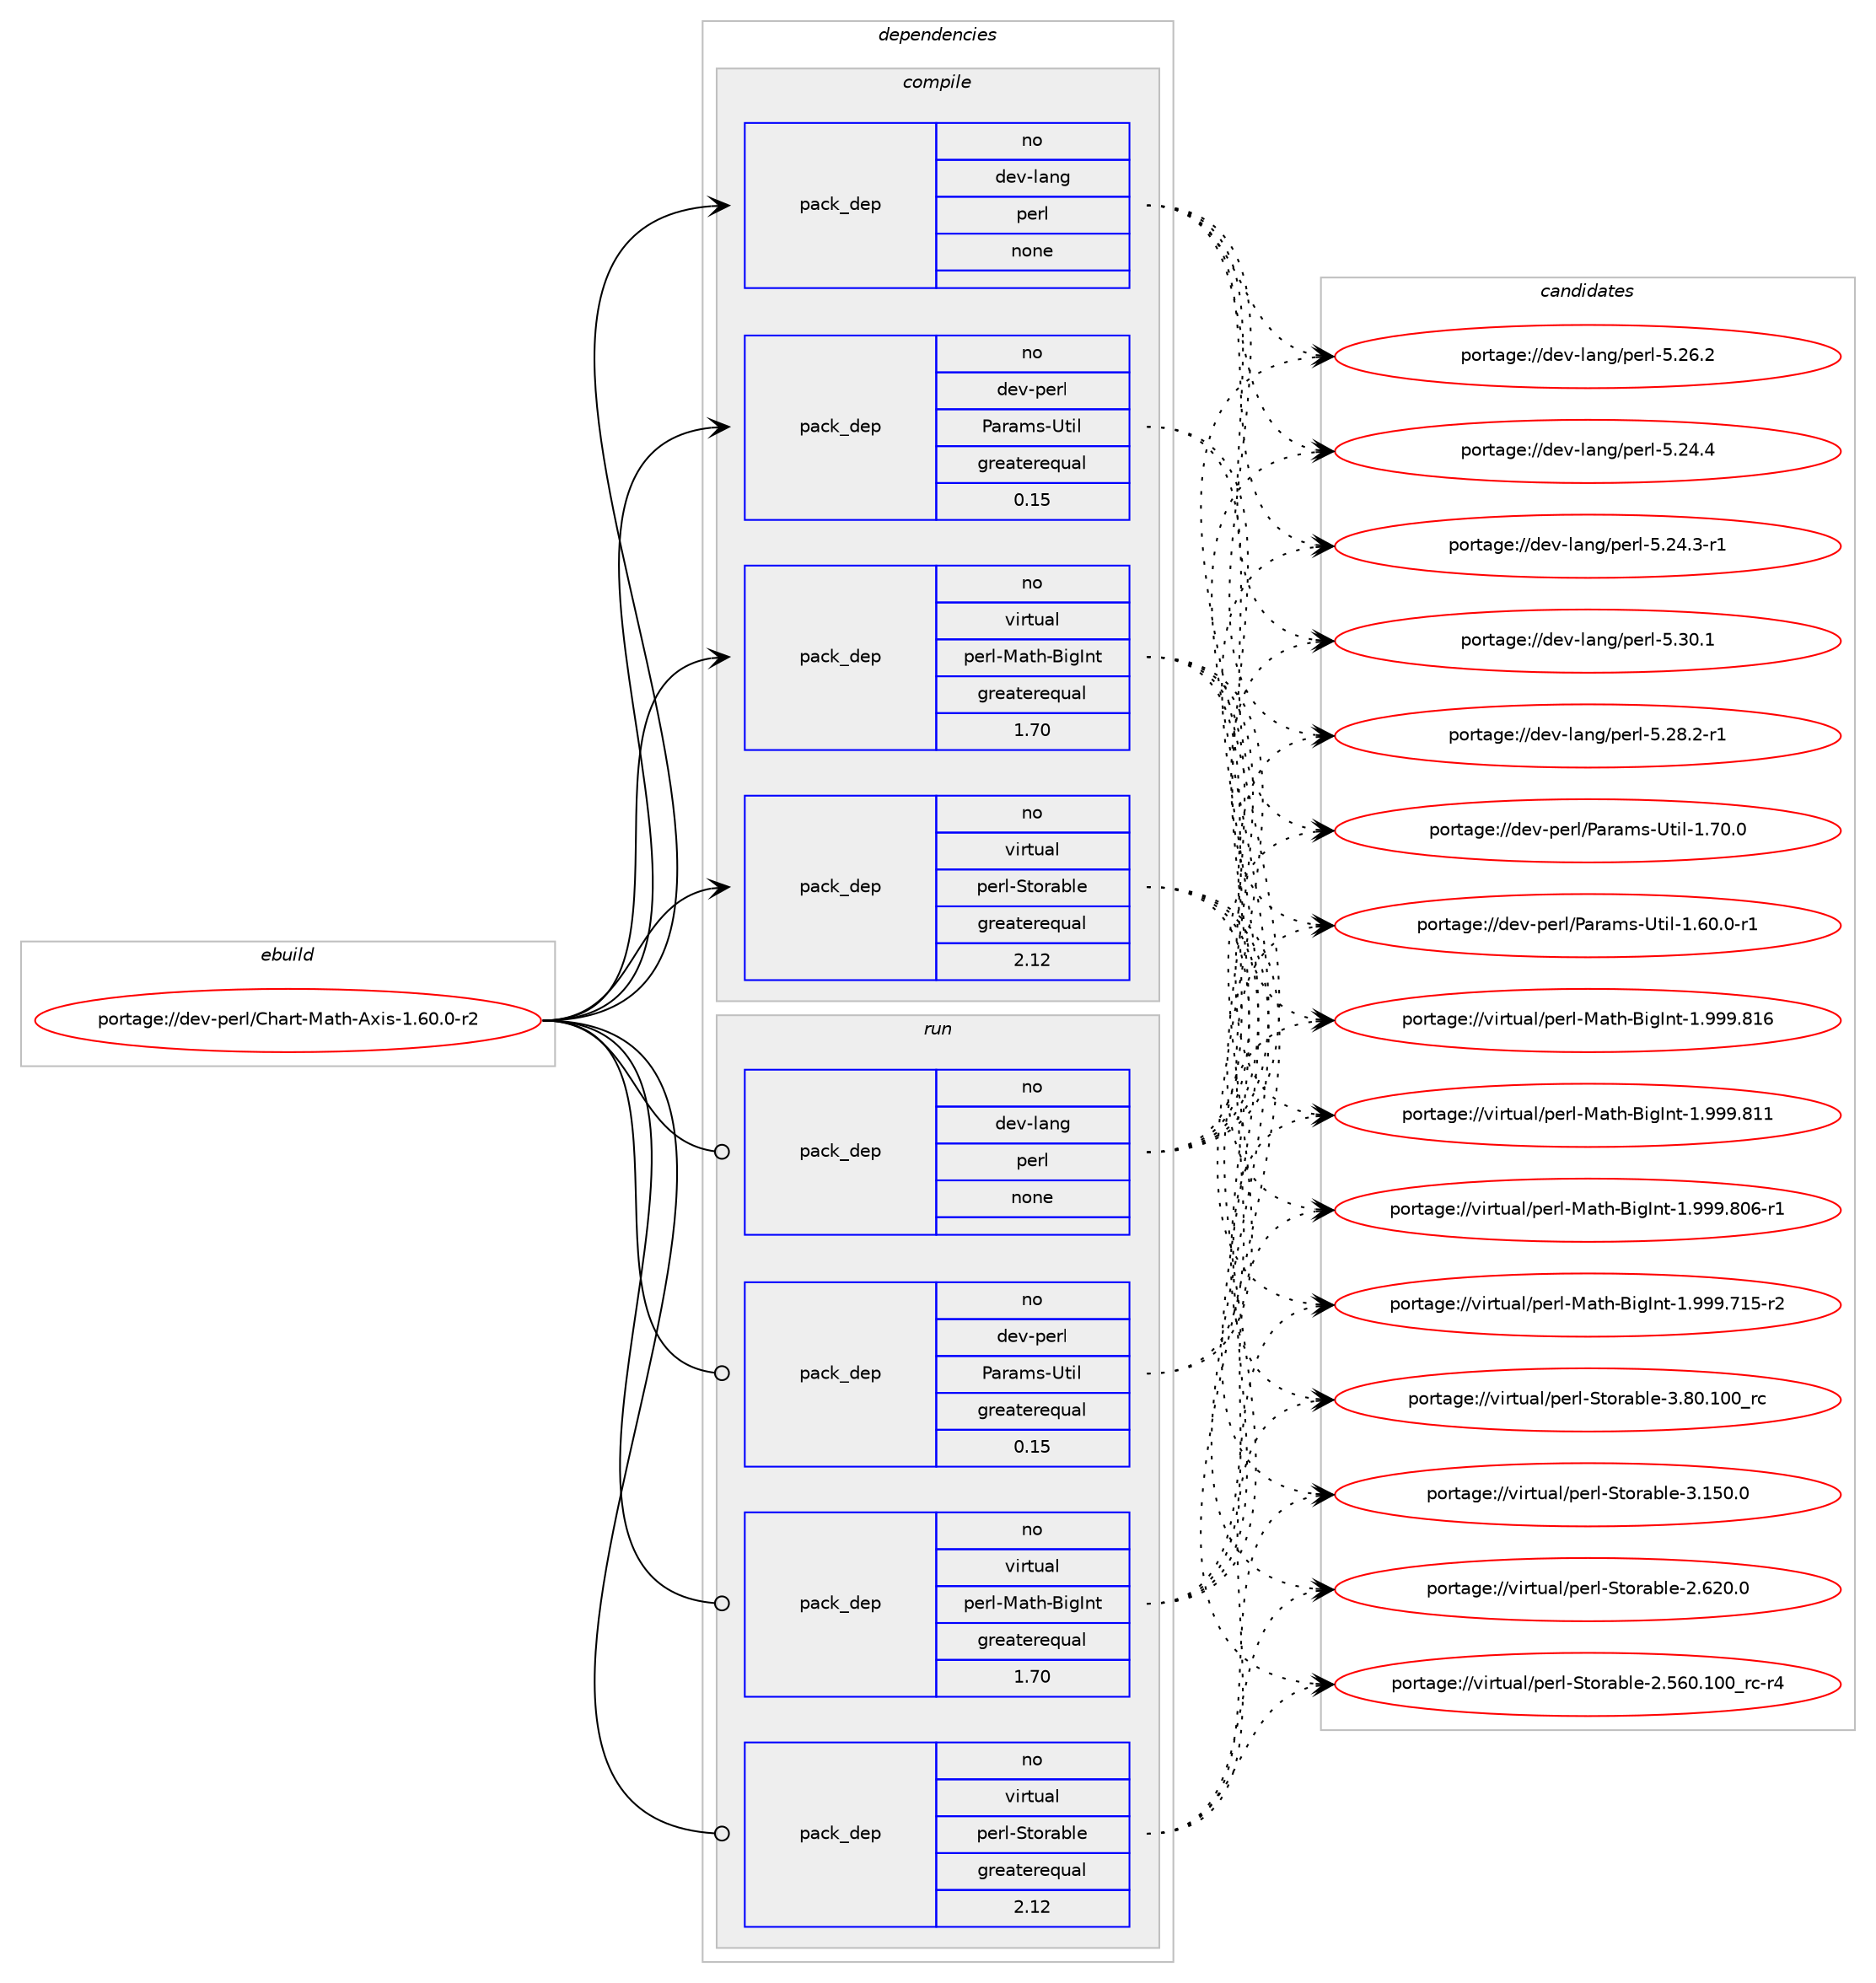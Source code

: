 digraph prolog {

# *************
# Graph options
# *************

newrank=true;
concentrate=true;
compound=true;
graph [rankdir=LR,fontname=Helvetica,fontsize=10,ranksep=1.5];#, ranksep=2.5, nodesep=0.2];
edge  [arrowhead=vee];
node  [fontname=Helvetica,fontsize=10];

# **********
# The ebuild
# **********

subgraph cluster_leftcol {
color=gray;
label=<<i>ebuild</i>>;
id [label="portage://dev-perl/Chart-Math-Axis-1.60.0-r2", color=red, width=4, href="../dev-perl/Chart-Math-Axis-1.60.0-r2.svg"];
}

# ****************
# The dependencies
# ****************

subgraph cluster_midcol {
color=gray;
label=<<i>dependencies</i>>;
subgraph cluster_compile {
fillcolor="#eeeeee";
style=filled;
label=<<i>compile</i>>;
subgraph pack371131 {
dependency498866 [label=<<TABLE BORDER="0" CELLBORDER="1" CELLSPACING="0" CELLPADDING="4" WIDTH="220"><TR><TD ROWSPAN="6" CELLPADDING="30">pack_dep</TD></TR><TR><TD WIDTH="110">no</TD></TR><TR><TD>dev-lang</TD></TR><TR><TD>perl</TD></TR><TR><TD>none</TD></TR><TR><TD></TD></TR></TABLE>>, shape=none, color=blue];
}
id:e -> dependency498866:w [weight=20,style="solid",arrowhead="vee"];
subgraph pack371132 {
dependency498867 [label=<<TABLE BORDER="0" CELLBORDER="1" CELLSPACING="0" CELLPADDING="4" WIDTH="220"><TR><TD ROWSPAN="6" CELLPADDING="30">pack_dep</TD></TR><TR><TD WIDTH="110">no</TD></TR><TR><TD>dev-perl</TD></TR><TR><TD>Params-Util</TD></TR><TR><TD>greaterequal</TD></TR><TR><TD>0.15</TD></TR></TABLE>>, shape=none, color=blue];
}
id:e -> dependency498867:w [weight=20,style="solid",arrowhead="vee"];
subgraph pack371133 {
dependency498868 [label=<<TABLE BORDER="0" CELLBORDER="1" CELLSPACING="0" CELLPADDING="4" WIDTH="220"><TR><TD ROWSPAN="6" CELLPADDING="30">pack_dep</TD></TR><TR><TD WIDTH="110">no</TD></TR><TR><TD>virtual</TD></TR><TR><TD>perl-Math-BigInt</TD></TR><TR><TD>greaterequal</TD></TR><TR><TD>1.70</TD></TR></TABLE>>, shape=none, color=blue];
}
id:e -> dependency498868:w [weight=20,style="solid",arrowhead="vee"];
subgraph pack371134 {
dependency498869 [label=<<TABLE BORDER="0" CELLBORDER="1" CELLSPACING="0" CELLPADDING="4" WIDTH="220"><TR><TD ROWSPAN="6" CELLPADDING="30">pack_dep</TD></TR><TR><TD WIDTH="110">no</TD></TR><TR><TD>virtual</TD></TR><TR><TD>perl-Storable</TD></TR><TR><TD>greaterequal</TD></TR><TR><TD>2.12</TD></TR></TABLE>>, shape=none, color=blue];
}
id:e -> dependency498869:w [weight=20,style="solid",arrowhead="vee"];
}
subgraph cluster_compileandrun {
fillcolor="#eeeeee";
style=filled;
label=<<i>compile and run</i>>;
}
subgraph cluster_run {
fillcolor="#eeeeee";
style=filled;
label=<<i>run</i>>;
subgraph pack371135 {
dependency498870 [label=<<TABLE BORDER="0" CELLBORDER="1" CELLSPACING="0" CELLPADDING="4" WIDTH="220"><TR><TD ROWSPAN="6" CELLPADDING="30">pack_dep</TD></TR><TR><TD WIDTH="110">no</TD></TR><TR><TD>dev-lang</TD></TR><TR><TD>perl</TD></TR><TR><TD>none</TD></TR><TR><TD></TD></TR></TABLE>>, shape=none, color=blue];
}
id:e -> dependency498870:w [weight=20,style="solid",arrowhead="odot"];
subgraph pack371136 {
dependency498871 [label=<<TABLE BORDER="0" CELLBORDER="1" CELLSPACING="0" CELLPADDING="4" WIDTH="220"><TR><TD ROWSPAN="6" CELLPADDING="30">pack_dep</TD></TR><TR><TD WIDTH="110">no</TD></TR><TR><TD>dev-perl</TD></TR><TR><TD>Params-Util</TD></TR><TR><TD>greaterequal</TD></TR><TR><TD>0.15</TD></TR></TABLE>>, shape=none, color=blue];
}
id:e -> dependency498871:w [weight=20,style="solid",arrowhead="odot"];
subgraph pack371137 {
dependency498872 [label=<<TABLE BORDER="0" CELLBORDER="1" CELLSPACING="0" CELLPADDING="4" WIDTH="220"><TR><TD ROWSPAN="6" CELLPADDING="30">pack_dep</TD></TR><TR><TD WIDTH="110">no</TD></TR><TR><TD>virtual</TD></TR><TR><TD>perl-Math-BigInt</TD></TR><TR><TD>greaterequal</TD></TR><TR><TD>1.70</TD></TR></TABLE>>, shape=none, color=blue];
}
id:e -> dependency498872:w [weight=20,style="solid",arrowhead="odot"];
subgraph pack371138 {
dependency498873 [label=<<TABLE BORDER="0" CELLBORDER="1" CELLSPACING="0" CELLPADDING="4" WIDTH="220"><TR><TD ROWSPAN="6" CELLPADDING="30">pack_dep</TD></TR><TR><TD WIDTH="110">no</TD></TR><TR><TD>virtual</TD></TR><TR><TD>perl-Storable</TD></TR><TR><TD>greaterequal</TD></TR><TR><TD>2.12</TD></TR></TABLE>>, shape=none, color=blue];
}
id:e -> dependency498873:w [weight=20,style="solid",arrowhead="odot"];
}
}

# **************
# The candidates
# **************

subgraph cluster_choices {
rank=same;
color=gray;
label=<<i>candidates</i>>;

subgraph choice371131 {
color=black;
nodesep=1;
choice10010111845108971101034711210111410845534651484649 [label="portage://dev-lang/perl-5.30.1", color=red, width=4,href="../dev-lang/perl-5.30.1.svg"];
choice100101118451089711010347112101114108455346505646504511449 [label="portage://dev-lang/perl-5.28.2-r1", color=red, width=4,href="../dev-lang/perl-5.28.2-r1.svg"];
choice10010111845108971101034711210111410845534650544650 [label="portage://dev-lang/perl-5.26.2", color=red, width=4,href="../dev-lang/perl-5.26.2.svg"];
choice10010111845108971101034711210111410845534650524652 [label="portage://dev-lang/perl-5.24.4", color=red, width=4,href="../dev-lang/perl-5.24.4.svg"];
choice100101118451089711010347112101114108455346505246514511449 [label="portage://dev-lang/perl-5.24.3-r1", color=red, width=4,href="../dev-lang/perl-5.24.3-r1.svg"];
dependency498866:e -> choice10010111845108971101034711210111410845534651484649:w [style=dotted,weight="100"];
dependency498866:e -> choice100101118451089711010347112101114108455346505646504511449:w [style=dotted,weight="100"];
dependency498866:e -> choice10010111845108971101034711210111410845534650544650:w [style=dotted,weight="100"];
dependency498866:e -> choice10010111845108971101034711210111410845534650524652:w [style=dotted,weight="100"];
dependency498866:e -> choice100101118451089711010347112101114108455346505246514511449:w [style=dotted,weight="100"];
}
subgraph choice371132 {
color=black;
nodesep=1;
choice1001011184511210111410847809711497109115458511610510845494655484648 [label="portage://dev-perl/Params-Util-1.70.0", color=red, width=4,href="../dev-perl/Params-Util-1.70.0.svg"];
choice10010111845112101114108478097114971091154585116105108454946544846484511449 [label="portage://dev-perl/Params-Util-1.60.0-r1", color=red, width=4,href="../dev-perl/Params-Util-1.60.0-r1.svg"];
dependency498867:e -> choice1001011184511210111410847809711497109115458511610510845494655484648:w [style=dotted,weight="100"];
dependency498867:e -> choice10010111845112101114108478097114971091154585116105108454946544846484511449:w [style=dotted,weight="100"];
}
subgraph choice371133 {
color=black;
nodesep=1;
choice118105114116117971084711210111410845779711610445661051037311011645494657575746564954 [label="portage://virtual/perl-Math-BigInt-1.999.816", color=red, width=4,href="../virtual/perl-Math-BigInt-1.999.816.svg"];
choice118105114116117971084711210111410845779711610445661051037311011645494657575746564949 [label="portage://virtual/perl-Math-BigInt-1.999.811", color=red, width=4,href="../virtual/perl-Math-BigInt-1.999.811.svg"];
choice1181051141161179710847112101114108457797116104456610510373110116454946575757465648544511449 [label="portage://virtual/perl-Math-BigInt-1.999.806-r1", color=red, width=4,href="../virtual/perl-Math-BigInt-1.999.806-r1.svg"];
choice1181051141161179710847112101114108457797116104456610510373110116454946575757465549534511450 [label="portage://virtual/perl-Math-BigInt-1.999.715-r2", color=red, width=4,href="../virtual/perl-Math-BigInt-1.999.715-r2.svg"];
dependency498868:e -> choice118105114116117971084711210111410845779711610445661051037311011645494657575746564954:w [style=dotted,weight="100"];
dependency498868:e -> choice118105114116117971084711210111410845779711610445661051037311011645494657575746564949:w [style=dotted,weight="100"];
dependency498868:e -> choice1181051141161179710847112101114108457797116104456610510373110116454946575757465648544511449:w [style=dotted,weight="100"];
dependency498868:e -> choice1181051141161179710847112101114108457797116104456610510373110116454946575757465549534511450:w [style=dotted,weight="100"];
}
subgraph choice371134 {
color=black;
nodesep=1;
choice1181051141161179710847112101114108458311611111497981081014551465648464948489511499 [label="portage://virtual/perl-Storable-3.80.100_rc", color=red, width=4,href="../virtual/perl-Storable-3.80.100_rc.svg"];
choice1181051141161179710847112101114108458311611111497981081014551464953484648 [label="portage://virtual/perl-Storable-3.150.0", color=red, width=4,href="../virtual/perl-Storable-3.150.0.svg"];
choice1181051141161179710847112101114108458311611111497981081014550465450484648 [label="portage://virtual/perl-Storable-2.620.0", color=red, width=4,href="../virtual/perl-Storable-2.620.0.svg"];
choice1181051141161179710847112101114108458311611111497981081014550465354484649484895114994511452 [label="portage://virtual/perl-Storable-2.560.100_rc-r4", color=red, width=4,href="../virtual/perl-Storable-2.560.100_rc-r4.svg"];
dependency498869:e -> choice1181051141161179710847112101114108458311611111497981081014551465648464948489511499:w [style=dotted,weight="100"];
dependency498869:e -> choice1181051141161179710847112101114108458311611111497981081014551464953484648:w [style=dotted,weight="100"];
dependency498869:e -> choice1181051141161179710847112101114108458311611111497981081014550465450484648:w [style=dotted,weight="100"];
dependency498869:e -> choice1181051141161179710847112101114108458311611111497981081014550465354484649484895114994511452:w [style=dotted,weight="100"];
}
subgraph choice371135 {
color=black;
nodesep=1;
choice10010111845108971101034711210111410845534651484649 [label="portage://dev-lang/perl-5.30.1", color=red, width=4,href="../dev-lang/perl-5.30.1.svg"];
choice100101118451089711010347112101114108455346505646504511449 [label="portage://dev-lang/perl-5.28.2-r1", color=red, width=4,href="../dev-lang/perl-5.28.2-r1.svg"];
choice10010111845108971101034711210111410845534650544650 [label="portage://dev-lang/perl-5.26.2", color=red, width=4,href="../dev-lang/perl-5.26.2.svg"];
choice10010111845108971101034711210111410845534650524652 [label="portage://dev-lang/perl-5.24.4", color=red, width=4,href="../dev-lang/perl-5.24.4.svg"];
choice100101118451089711010347112101114108455346505246514511449 [label="portage://dev-lang/perl-5.24.3-r1", color=red, width=4,href="../dev-lang/perl-5.24.3-r1.svg"];
dependency498870:e -> choice10010111845108971101034711210111410845534651484649:w [style=dotted,weight="100"];
dependency498870:e -> choice100101118451089711010347112101114108455346505646504511449:w [style=dotted,weight="100"];
dependency498870:e -> choice10010111845108971101034711210111410845534650544650:w [style=dotted,weight="100"];
dependency498870:e -> choice10010111845108971101034711210111410845534650524652:w [style=dotted,weight="100"];
dependency498870:e -> choice100101118451089711010347112101114108455346505246514511449:w [style=dotted,weight="100"];
}
subgraph choice371136 {
color=black;
nodesep=1;
choice1001011184511210111410847809711497109115458511610510845494655484648 [label="portage://dev-perl/Params-Util-1.70.0", color=red, width=4,href="../dev-perl/Params-Util-1.70.0.svg"];
choice10010111845112101114108478097114971091154585116105108454946544846484511449 [label="portage://dev-perl/Params-Util-1.60.0-r1", color=red, width=4,href="../dev-perl/Params-Util-1.60.0-r1.svg"];
dependency498871:e -> choice1001011184511210111410847809711497109115458511610510845494655484648:w [style=dotted,weight="100"];
dependency498871:e -> choice10010111845112101114108478097114971091154585116105108454946544846484511449:w [style=dotted,weight="100"];
}
subgraph choice371137 {
color=black;
nodesep=1;
choice118105114116117971084711210111410845779711610445661051037311011645494657575746564954 [label="portage://virtual/perl-Math-BigInt-1.999.816", color=red, width=4,href="../virtual/perl-Math-BigInt-1.999.816.svg"];
choice118105114116117971084711210111410845779711610445661051037311011645494657575746564949 [label="portage://virtual/perl-Math-BigInt-1.999.811", color=red, width=4,href="../virtual/perl-Math-BigInt-1.999.811.svg"];
choice1181051141161179710847112101114108457797116104456610510373110116454946575757465648544511449 [label="portage://virtual/perl-Math-BigInt-1.999.806-r1", color=red, width=4,href="../virtual/perl-Math-BigInt-1.999.806-r1.svg"];
choice1181051141161179710847112101114108457797116104456610510373110116454946575757465549534511450 [label="portage://virtual/perl-Math-BigInt-1.999.715-r2", color=red, width=4,href="../virtual/perl-Math-BigInt-1.999.715-r2.svg"];
dependency498872:e -> choice118105114116117971084711210111410845779711610445661051037311011645494657575746564954:w [style=dotted,weight="100"];
dependency498872:e -> choice118105114116117971084711210111410845779711610445661051037311011645494657575746564949:w [style=dotted,weight="100"];
dependency498872:e -> choice1181051141161179710847112101114108457797116104456610510373110116454946575757465648544511449:w [style=dotted,weight="100"];
dependency498872:e -> choice1181051141161179710847112101114108457797116104456610510373110116454946575757465549534511450:w [style=dotted,weight="100"];
}
subgraph choice371138 {
color=black;
nodesep=1;
choice1181051141161179710847112101114108458311611111497981081014551465648464948489511499 [label="portage://virtual/perl-Storable-3.80.100_rc", color=red, width=4,href="../virtual/perl-Storable-3.80.100_rc.svg"];
choice1181051141161179710847112101114108458311611111497981081014551464953484648 [label="portage://virtual/perl-Storable-3.150.0", color=red, width=4,href="../virtual/perl-Storable-3.150.0.svg"];
choice1181051141161179710847112101114108458311611111497981081014550465450484648 [label="portage://virtual/perl-Storable-2.620.0", color=red, width=4,href="../virtual/perl-Storable-2.620.0.svg"];
choice1181051141161179710847112101114108458311611111497981081014550465354484649484895114994511452 [label="portage://virtual/perl-Storable-2.560.100_rc-r4", color=red, width=4,href="../virtual/perl-Storable-2.560.100_rc-r4.svg"];
dependency498873:e -> choice1181051141161179710847112101114108458311611111497981081014551465648464948489511499:w [style=dotted,weight="100"];
dependency498873:e -> choice1181051141161179710847112101114108458311611111497981081014551464953484648:w [style=dotted,weight="100"];
dependency498873:e -> choice1181051141161179710847112101114108458311611111497981081014550465450484648:w [style=dotted,weight="100"];
dependency498873:e -> choice1181051141161179710847112101114108458311611111497981081014550465354484649484895114994511452:w [style=dotted,weight="100"];
}
}

}
